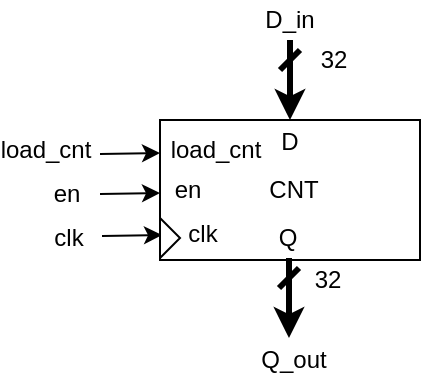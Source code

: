 <mxfile version="11.2.8" type="google" pages="1"><diagram id="Z9WSnv9a02DQXjcT84e8" name="Page-1"><mxGraphModel dx="901" dy="639" grid="1" gridSize="10" guides="1" tooltips="1" connect="1" arrows="1" fold="1" page="1" pageScale="1" pageWidth="850" pageHeight="1100" math="0" shadow="0"><root><mxCell id="0"/><mxCell id="1" parent="0"/><mxCell id="o4uzM9uUsafOSSZxAQv7-1" value="" style="rounded=0;whiteSpace=wrap;html=1;" vertex="1" parent="1"><mxGeometry x="190" y="210" width="130" height="70" as="geometry"/></mxCell><mxCell id="o4uzM9uUsafOSSZxAQv7-6" value="CNT" style="text;html=1;strokeColor=none;fillColor=none;align=center;verticalAlign=middle;whiteSpace=wrap;rounded=0;" vertex="1" parent="1"><mxGeometry x="237" y="235" width="40" height="20" as="geometry"/></mxCell><mxCell id="o4uzM9uUsafOSSZxAQv7-34" value="load_cnt" style="text;html=1;strokeColor=none;fillColor=none;align=center;verticalAlign=middle;whiteSpace=wrap;rounded=0;" vertex="1" parent="1"><mxGeometry x="198" y="215" width="40" height="20" as="geometry"/></mxCell><mxCell id="o4uzM9uUsafOSSZxAQv7-35" value="en" style="text;html=1;strokeColor=none;fillColor=none;align=center;verticalAlign=middle;whiteSpace=wrap;rounded=0;" vertex="1" parent="1"><mxGeometry x="184" y="235" width="40" height="20" as="geometry"/></mxCell><mxCell id="o4uzM9uUsafOSSZxAQv7-36" value="clk" style="text;html=1;strokeColor=none;fillColor=none;align=center;verticalAlign=middle;whiteSpace=wrap;rounded=0;" vertex="1" parent="1"><mxGeometry x="198" y="257" width="27" height="20" as="geometry"/></mxCell><mxCell id="o4uzM9uUsafOSSZxAQv7-39" value="" style="endArrow=classic;html=1;strokeWidth=1;entryX=0;entryY=0.25;entryDx=0;entryDy=0;" edge="1" parent="1"><mxGeometry width="50" height="50" relative="1" as="geometry"><mxPoint x="160" y="227" as="sourcePoint"/><mxPoint x="190" y="226.5" as="targetPoint"/></mxGeometry></mxCell><mxCell id="o4uzM9uUsafOSSZxAQv7-40" value="" style="endArrow=classic;html=1;strokeWidth=1;entryX=0;entryY=0.25;entryDx=0;entryDy=0;" edge="1" parent="1"><mxGeometry width="50" height="50" relative="1" as="geometry"><mxPoint x="160" y="247" as="sourcePoint"/><mxPoint x="190" y="246.5" as="targetPoint"/></mxGeometry></mxCell><mxCell id="o4uzM9uUsafOSSZxAQv7-42" value="" style="endArrow=classic;html=1;strokeWidth=1;entryX=0;entryY=0.25;entryDx=0;entryDy=0;" edge="1" parent="1"><mxGeometry width="50" height="50" relative="1" as="geometry"><mxPoint x="161" y="268" as="sourcePoint"/><mxPoint x="191" y="267.5" as="targetPoint"/></mxGeometry></mxCell><mxCell id="o4uzM9uUsafOSSZxAQv7-63" value="D" style="text;html=1;strokeColor=none;fillColor=none;align=center;verticalAlign=middle;whiteSpace=wrap;rounded=0;" vertex="1" parent="1"><mxGeometry x="235" y="211" width="40" height="20" as="geometry"/></mxCell><mxCell id="o4uzM9uUsafOSSZxAQv7-66" value="Q" style="text;html=1;strokeColor=none;fillColor=none;align=center;verticalAlign=middle;whiteSpace=wrap;rounded=0;" vertex="1" parent="1"><mxGeometry x="234" y="259" width="40" height="20" as="geometry"/></mxCell><mxCell id="o4uzM9uUsafOSSZxAQv7-68" value="" style="triangle;whiteSpace=wrap;html=1;" vertex="1" parent="1"><mxGeometry x="190" y="259" width="10" height="20" as="geometry"/></mxCell><mxCell id="o4uzM9uUsafOSSZxAQv7-69" value="load_cnt" style="text;html=1;strokeColor=none;fillColor=none;align=center;verticalAlign=middle;whiteSpace=wrap;rounded=0;" vertex="1" parent="1"><mxGeometry x="113" y="215" width="40" height="20" as="geometry"/></mxCell><mxCell id="o4uzM9uUsafOSSZxAQv7-70" value="en" style="text;html=1;strokeColor=none;fillColor=none;align=center;verticalAlign=middle;whiteSpace=wrap;rounded=0;" vertex="1" parent="1"><mxGeometry x="130" y="237" width="27" height="20" as="geometry"/></mxCell><mxCell id="o4uzM9uUsafOSSZxAQv7-72" value="clk" style="text;html=1;strokeColor=none;fillColor=none;align=center;verticalAlign=middle;whiteSpace=wrap;rounded=0;" vertex="1" parent="1"><mxGeometry x="131" y="259" width="27" height="20" as="geometry"/></mxCell><mxCell id="o4uzM9uUsafOSSZxAQv7-85" value="" style="endArrow=classic;html=1;entryX=0.5;entryY=0;entryDx=0;entryDy=0;strokeWidth=3;startArrow=dash;startFill=0;" edge="1" parent="1" target="o4uzM9uUsafOSSZxAQv7-1"><mxGeometry width="50" height="50" relative="1" as="geometry"><mxPoint x="255" y="170" as="sourcePoint"/><mxPoint x="250" y="200" as="targetPoint"/></mxGeometry></mxCell><mxCell id="o4uzM9uUsafOSSZxAQv7-86" value="32" style="text;html=1;strokeColor=none;fillColor=none;align=center;verticalAlign=middle;whiteSpace=wrap;rounded=0;" vertex="1" parent="1"><mxGeometry x="262" y="170" width="30" height="20" as="geometry"/></mxCell><mxCell id="o4uzM9uUsafOSSZxAQv7-87" value="D_in" style="text;html=1;strokeColor=none;fillColor=none;align=center;verticalAlign=middle;whiteSpace=wrap;rounded=0;" vertex="1" parent="1"><mxGeometry x="235" y="150" width="40" height="20" as="geometry"/></mxCell><mxCell id="o4uzM9uUsafOSSZxAQv7-88" value="" style="endArrow=classic;html=1;entryX=0.5;entryY=0;entryDx=0;entryDy=0;strokeWidth=3;startArrow=dash;startFill=0;" edge="1" parent="1"><mxGeometry width="50" height="50" relative="1" as="geometry"><mxPoint x="254.5" y="279" as="sourcePoint"/><mxPoint x="254.5" y="319" as="targetPoint"/></mxGeometry></mxCell><mxCell id="o4uzM9uUsafOSSZxAQv7-89" value="32" style="text;html=1;strokeColor=none;fillColor=none;align=center;verticalAlign=middle;whiteSpace=wrap;rounded=0;" vertex="1" parent="1"><mxGeometry x="259" y="280" width="30" height="20" as="geometry"/></mxCell><mxCell id="o4uzM9uUsafOSSZxAQv7-90" value="Q_out" style="text;html=1;strokeColor=none;fillColor=none;align=center;verticalAlign=middle;whiteSpace=wrap;rounded=0;" vertex="1" parent="1"><mxGeometry x="237" y="320" width="40" height="20" as="geometry"/></mxCell></root></mxGraphModel></diagram></mxfile>